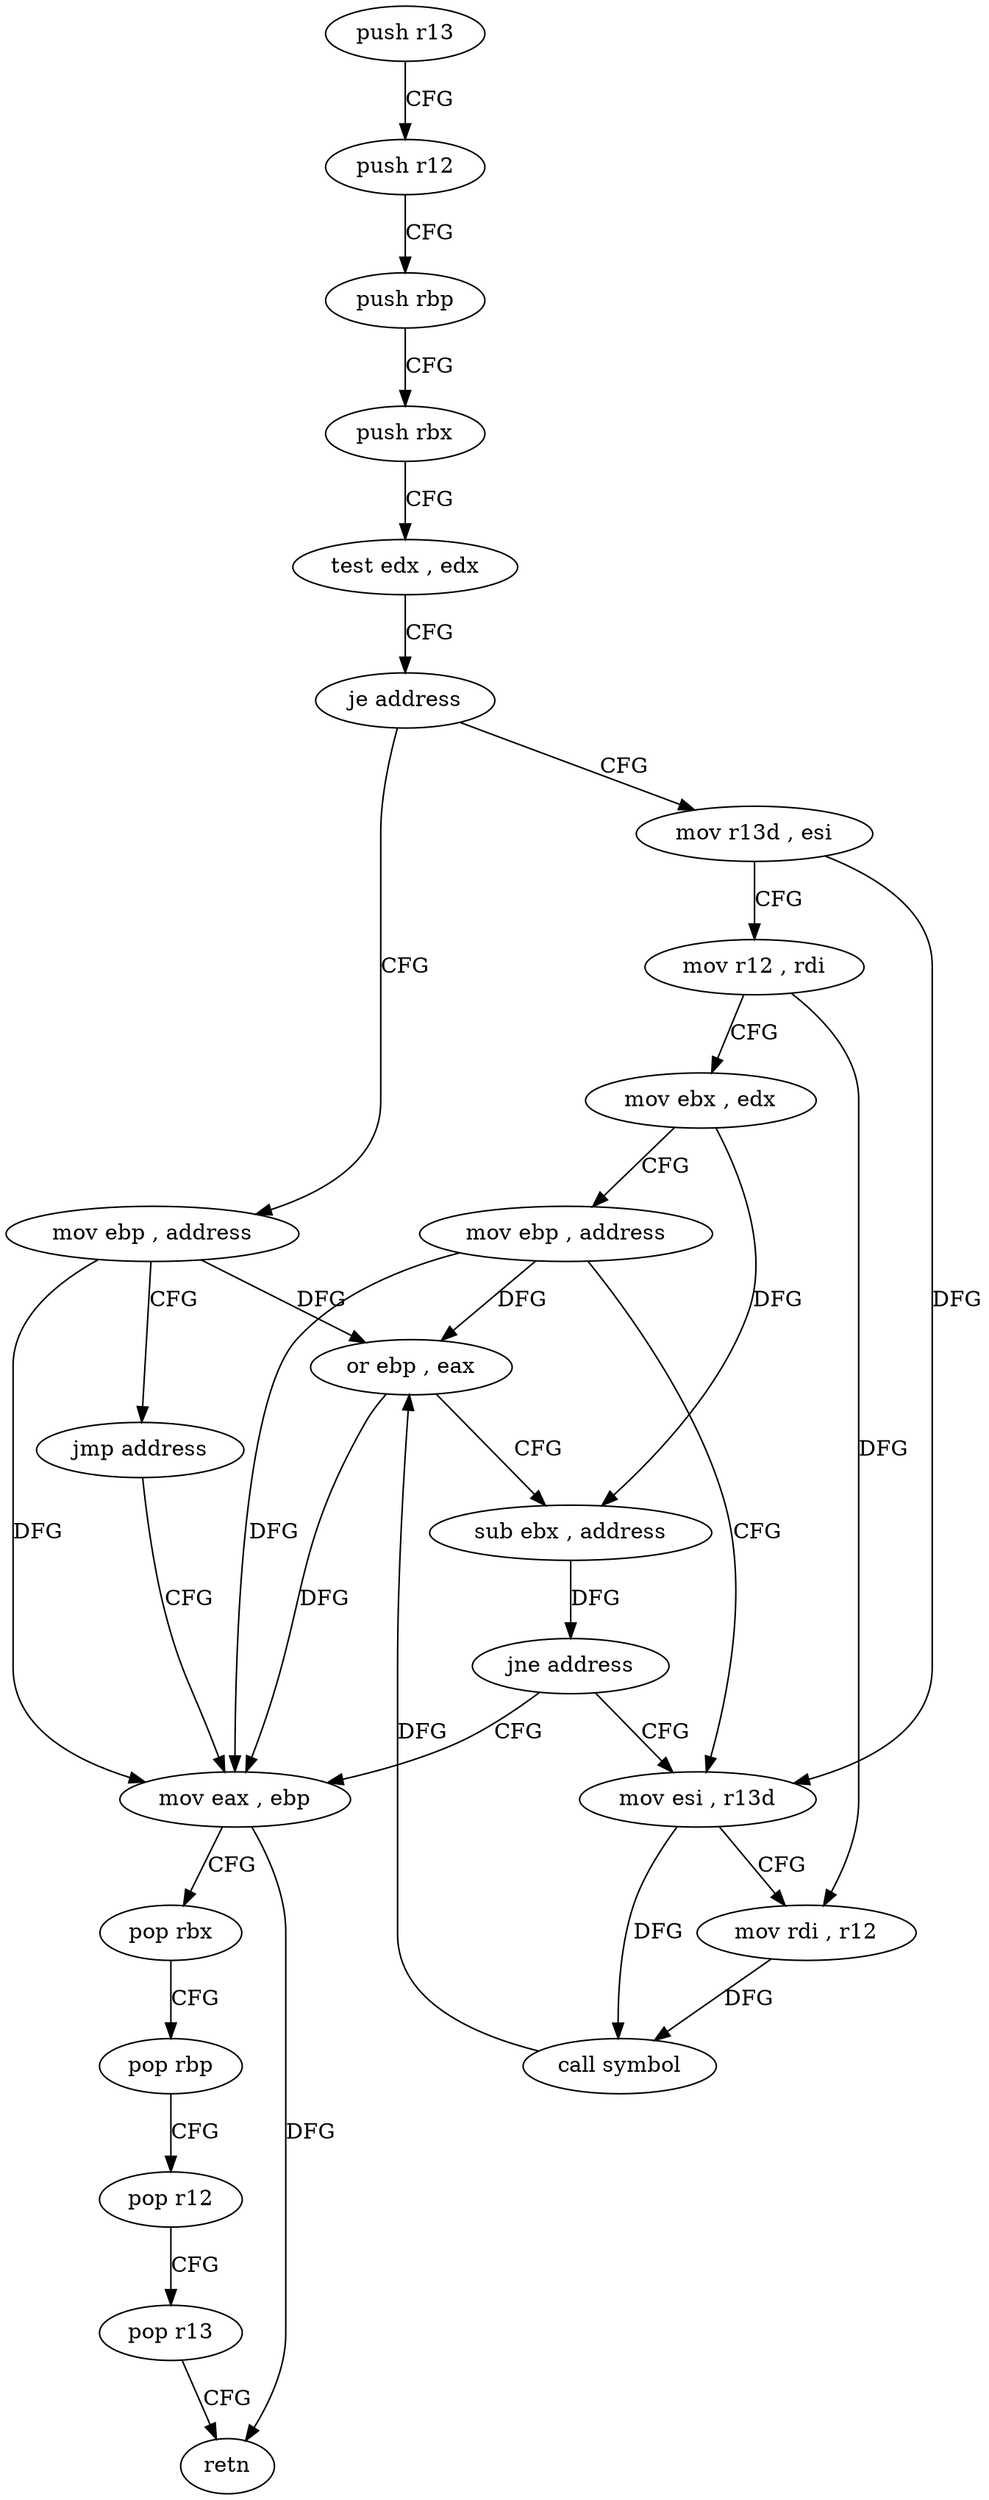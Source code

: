 digraph "func" {
"4379674" [label = "push r13" ]
"4379676" [label = "push r12" ]
"4379678" [label = "push rbp" ]
"4379679" [label = "push rbx" ]
"4379680" [label = "test edx , edx" ]
"4379682" [label = "je address" ]
"4379724" [label = "mov ebp , address" ]
"4379684" [label = "mov r13d , esi" ]
"4379729" [label = "jmp address" ]
"4379715" [label = "mov eax , ebp" ]
"4379687" [label = "mov r12 , rdi" ]
"4379690" [label = "mov ebx , edx" ]
"4379692" [label = "mov ebp , address" ]
"4379697" [label = "mov esi , r13d" ]
"4379717" [label = "pop rbx" ]
"4379718" [label = "pop rbp" ]
"4379719" [label = "pop r12" ]
"4379721" [label = "pop r13" ]
"4379723" [label = "retn" ]
"4379700" [label = "mov rdi , r12" ]
"4379703" [label = "call symbol" ]
"4379708" [label = "or ebp , eax" ]
"4379710" [label = "sub ebx , address" ]
"4379713" [label = "jne address" ]
"4379674" -> "4379676" [ label = "CFG" ]
"4379676" -> "4379678" [ label = "CFG" ]
"4379678" -> "4379679" [ label = "CFG" ]
"4379679" -> "4379680" [ label = "CFG" ]
"4379680" -> "4379682" [ label = "CFG" ]
"4379682" -> "4379724" [ label = "CFG" ]
"4379682" -> "4379684" [ label = "CFG" ]
"4379724" -> "4379729" [ label = "CFG" ]
"4379724" -> "4379715" [ label = "DFG" ]
"4379724" -> "4379708" [ label = "DFG" ]
"4379684" -> "4379687" [ label = "CFG" ]
"4379684" -> "4379697" [ label = "DFG" ]
"4379729" -> "4379715" [ label = "CFG" ]
"4379715" -> "4379717" [ label = "CFG" ]
"4379715" -> "4379723" [ label = "DFG" ]
"4379687" -> "4379690" [ label = "CFG" ]
"4379687" -> "4379700" [ label = "DFG" ]
"4379690" -> "4379692" [ label = "CFG" ]
"4379690" -> "4379710" [ label = "DFG" ]
"4379692" -> "4379697" [ label = "CFG" ]
"4379692" -> "4379715" [ label = "DFG" ]
"4379692" -> "4379708" [ label = "DFG" ]
"4379697" -> "4379700" [ label = "CFG" ]
"4379697" -> "4379703" [ label = "DFG" ]
"4379717" -> "4379718" [ label = "CFG" ]
"4379718" -> "4379719" [ label = "CFG" ]
"4379719" -> "4379721" [ label = "CFG" ]
"4379721" -> "4379723" [ label = "CFG" ]
"4379700" -> "4379703" [ label = "DFG" ]
"4379703" -> "4379708" [ label = "DFG" ]
"4379708" -> "4379710" [ label = "CFG" ]
"4379708" -> "4379715" [ label = "DFG" ]
"4379710" -> "4379713" [ label = "DFG" ]
"4379713" -> "4379697" [ label = "CFG" ]
"4379713" -> "4379715" [ label = "CFG" ]
}
